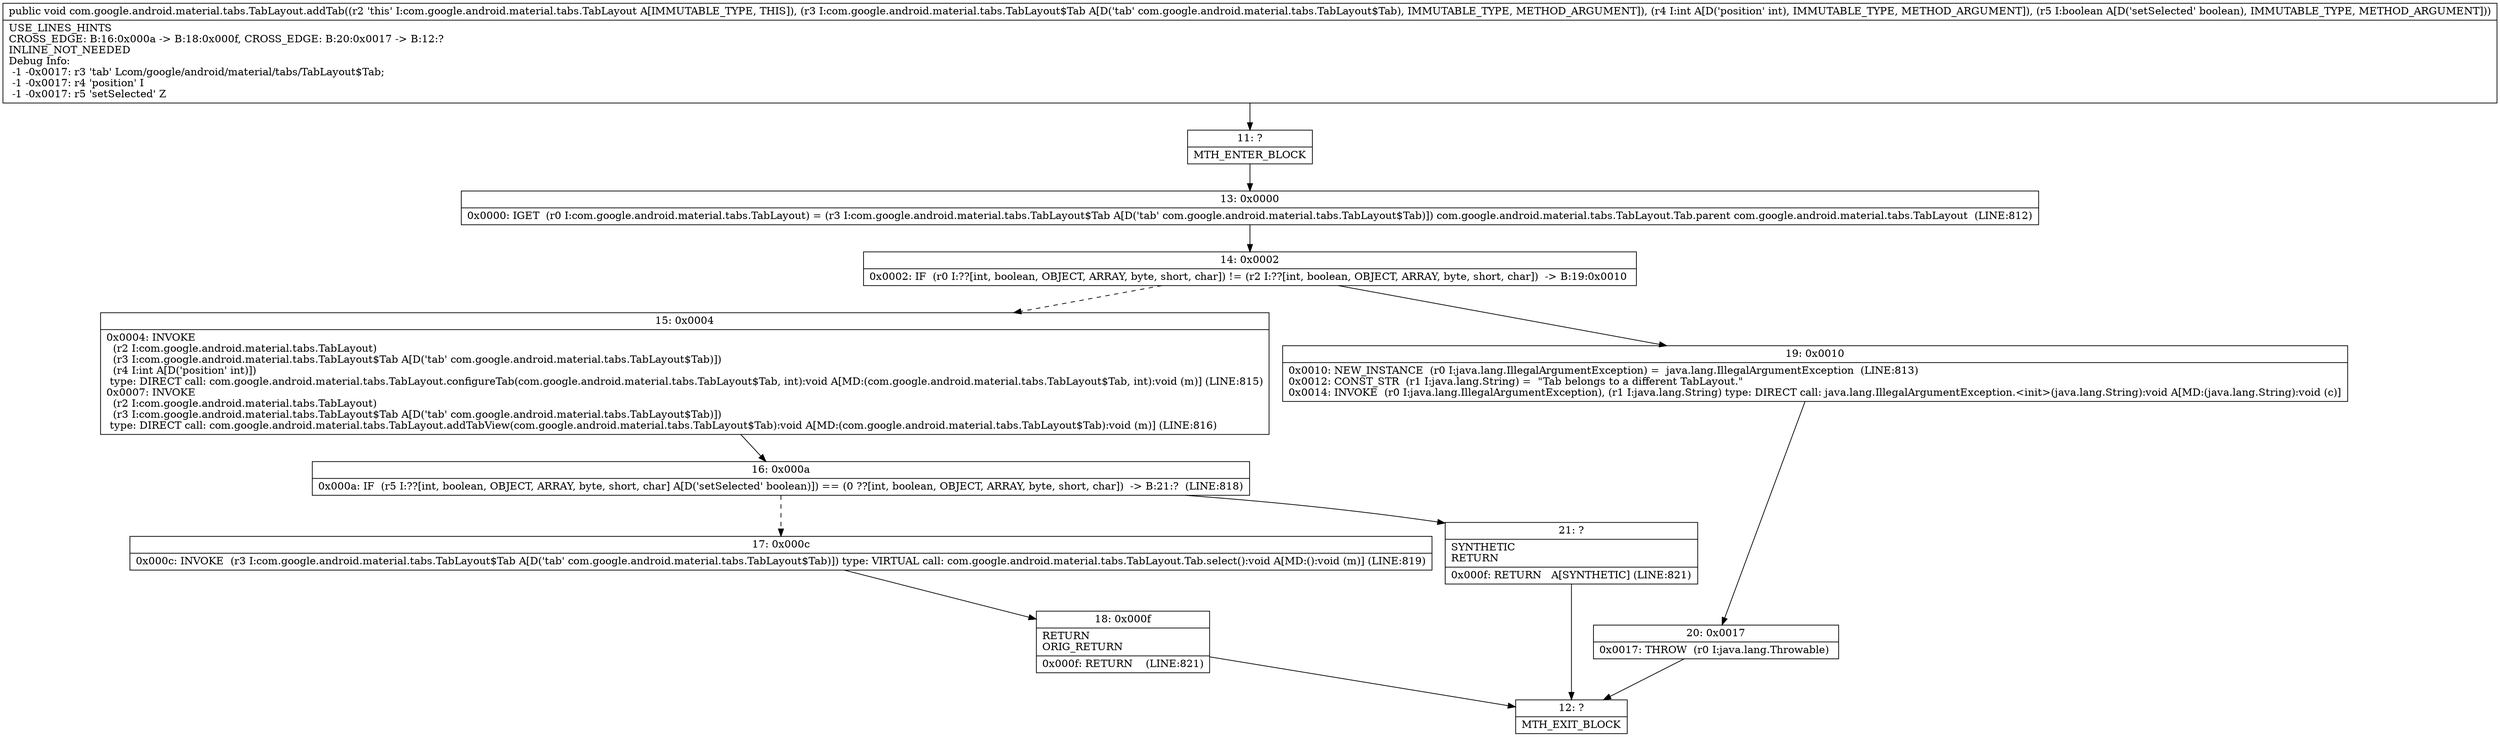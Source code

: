 digraph "CFG forcom.google.android.material.tabs.TabLayout.addTab(Lcom\/google\/android\/material\/tabs\/TabLayout$Tab;IZ)V" {
Node_11 [shape=record,label="{11\:\ ?|MTH_ENTER_BLOCK\l}"];
Node_13 [shape=record,label="{13\:\ 0x0000|0x0000: IGET  (r0 I:com.google.android.material.tabs.TabLayout) = (r3 I:com.google.android.material.tabs.TabLayout$Tab A[D('tab' com.google.android.material.tabs.TabLayout$Tab)]) com.google.android.material.tabs.TabLayout.Tab.parent com.google.android.material.tabs.TabLayout  (LINE:812)\l}"];
Node_14 [shape=record,label="{14\:\ 0x0002|0x0002: IF  (r0 I:??[int, boolean, OBJECT, ARRAY, byte, short, char]) != (r2 I:??[int, boolean, OBJECT, ARRAY, byte, short, char])  \-\> B:19:0x0010 \l}"];
Node_15 [shape=record,label="{15\:\ 0x0004|0x0004: INVOKE  \l  (r2 I:com.google.android.material.tabs.TabLayout)\l  (r3 I:com.google.android.material.tabs.TabLayout$Tab A[D('tab' com.google.android.material.tabs.TabLayout$Tab)])\l  (r4 I:int A[D('position' int)])\l type: DIRECT call: com.google.android.material.tabs.TabLayout.configureTab(com.google.android.material.tabs.TabLayout$Tab, int):void A[MD:(com.google.android.material.tabs.TabLayout$Tab, int):void (m)] (LINE:815)\l0x0007: INVOKE  \l  (r2 I:com.google.android.material.tabs.TabLayout)\l  (r3 I:com.google.android.material.tabs.TabLayout$Tab A[D('tab' com.google.android.material.tabs.TabLayout$Tab)])\l type: DIRECT call: com.google.android.material.tabs.TabLayout.addTabView(com.google.android.material.tabs.TabLayout$Tab):void A[MD:(com.google.android.material.tabs.TabLayout$Tab):void (m)] (LINE:816)\l}"];
Node_16 [shape=record,label="{16\:\ 0x000a|0x000a: IF  (r5 I:??[int, boolean, OBJECT, ARRAY, byte, short, char] A[D('setSelected' boolean)]) == (0 ??[int, boolean, OBJECT, ARRAY, byte, short, char])  \-\> B:21:?  (LINE:818)\l}"];
Node_17 [shape=record,label="{17\:\ 0x000c|0x000c: INVOKE  (r3 I:com.google.android.material.tabs.TabLayout$Tab A[D('tab' com.google.android.material.tabs.TabLayout$Tab)]) type: VIRTUAL call: com.google.android.material.tabs.TabLayout.Tab.select():void A[MD:():void (m)] (LINE:819)\l}"];
Node_18 [shape=record,label="{18\:\ 0x000f|RETURN\lORIG_RETURN\l|0x000f: RETURN    (LINE:821)\l}"];
Node_12 [shape=record,label="{12\:\ ?|MTH_EXIT_BLOCK\l}"];
Node_21 [shape=record,label="{21\:\ ?|SYNTHETIC\lRETURN\l|0x000f: RETURN   A[SYNTHETIC] (LINE:821)\l}"];
Node_19 [shape=record,label="{19\:\ 0x0010|0x0010: NEW_INSTANCE  (r0 I:java.lang.IllegalArgumentException) =  java.lang.IllegalArgumentException  (LINE:813)\l0x0012: CONST_STR  (r1 I:java.lang.String) =  \"Tab belongs to a different TabLayout.\" \l0x0014: INVOKE  (r0 I:java.lang.IllegalArgumentException), (r1 I:java.lang.String) type: DIRECT call: java.lang.IllegalArgumentException.\<init\>(java.lang.String):void A[MD:(java.lang.String):void (c)]\l}"];
Node_20 [shape=record,label="{20\:\ 0x0017|0x0017: THROW  (r0 I:java.lang.Throwable) \l}"];
MethodNode[shape=record,label="{public void com.google.android.material.tabs.TabLayout.addTab((r2 'this' I:com.google.android.material.tabs.TabLayout A[IMMUTABLE_TYPE, THIS]), (r3 I:com.google.android.material.tabs.TabLayout$Tab A[D('tab' com.google.android.material.tabs.TabLayout$Tab), IMMUTABLE_TYPE, METHOD_ARGUMENT]), (r4 I:int A[D('position' int), IMMUTABLE_TYPE, METHOD_ARGUMENT]), (r5 I:boolean A[D('setSelected' boolean), IMMUTABLE_TYPE, METHOD_ARGUMENT]))  | USE_LINES_HINTS\lCROSS_EDGE: B:16:0x000a \-\> B:18:0x000f, CROSS_EDGE: B:20:0x0017 \-\> B:12:?\lINLINE_NOT_NEEDED\lDebug Info:\l  \-1 \-0x0017: r3 'tab' Lcom\/google\/android\/material\/tabs\/TabLayout$Tab;\l  \-1 \-0x0017: r4 'position' I\l  \-1 \-0x0017: r5 'setSelected' Z\l}"];
MethodNode -> Node_11;Node_11 -> Node_13;
Node_13 -> Node_14;
Node_14 -> Node_15[style=dashed];
Node_14 -> Node_19;
Node_15 -> Node_16;
Node_16 -> Node_17[style=dashed];
Node_16 -> Node_21;
Node_17 -> Node_18;
Node_18 -> Node_12;
Node_21 -> Node_12;
Node_19 -> Node_20;
Node_20 -> Node_12;
}

